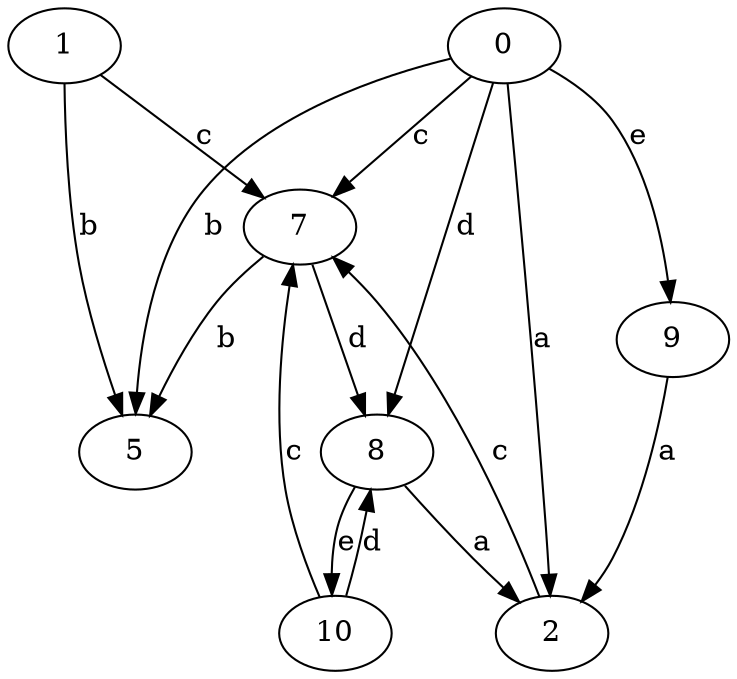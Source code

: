 strict digraph  {
1;
2;
5;
7;
8;
0;
9;
10;
1 -> 5  [label=b];
1 -> 7  [label=c];
2 -> 7  [label=c];
7 -> 5  [label=b];
7 -> 8  [label=d];
8 -> 2  [label=a];
8 -> 10  [label=e];
0 -> 2  [label=a];
0 -> 5  [label=b];
0 -> 7  [label=c];
0 -> 8  [label=d];
0 -> 9  [label=e];
9 -> 2  [label=a];
10 -> 7  [label=c];
10 -> 8  [label=d];
}
